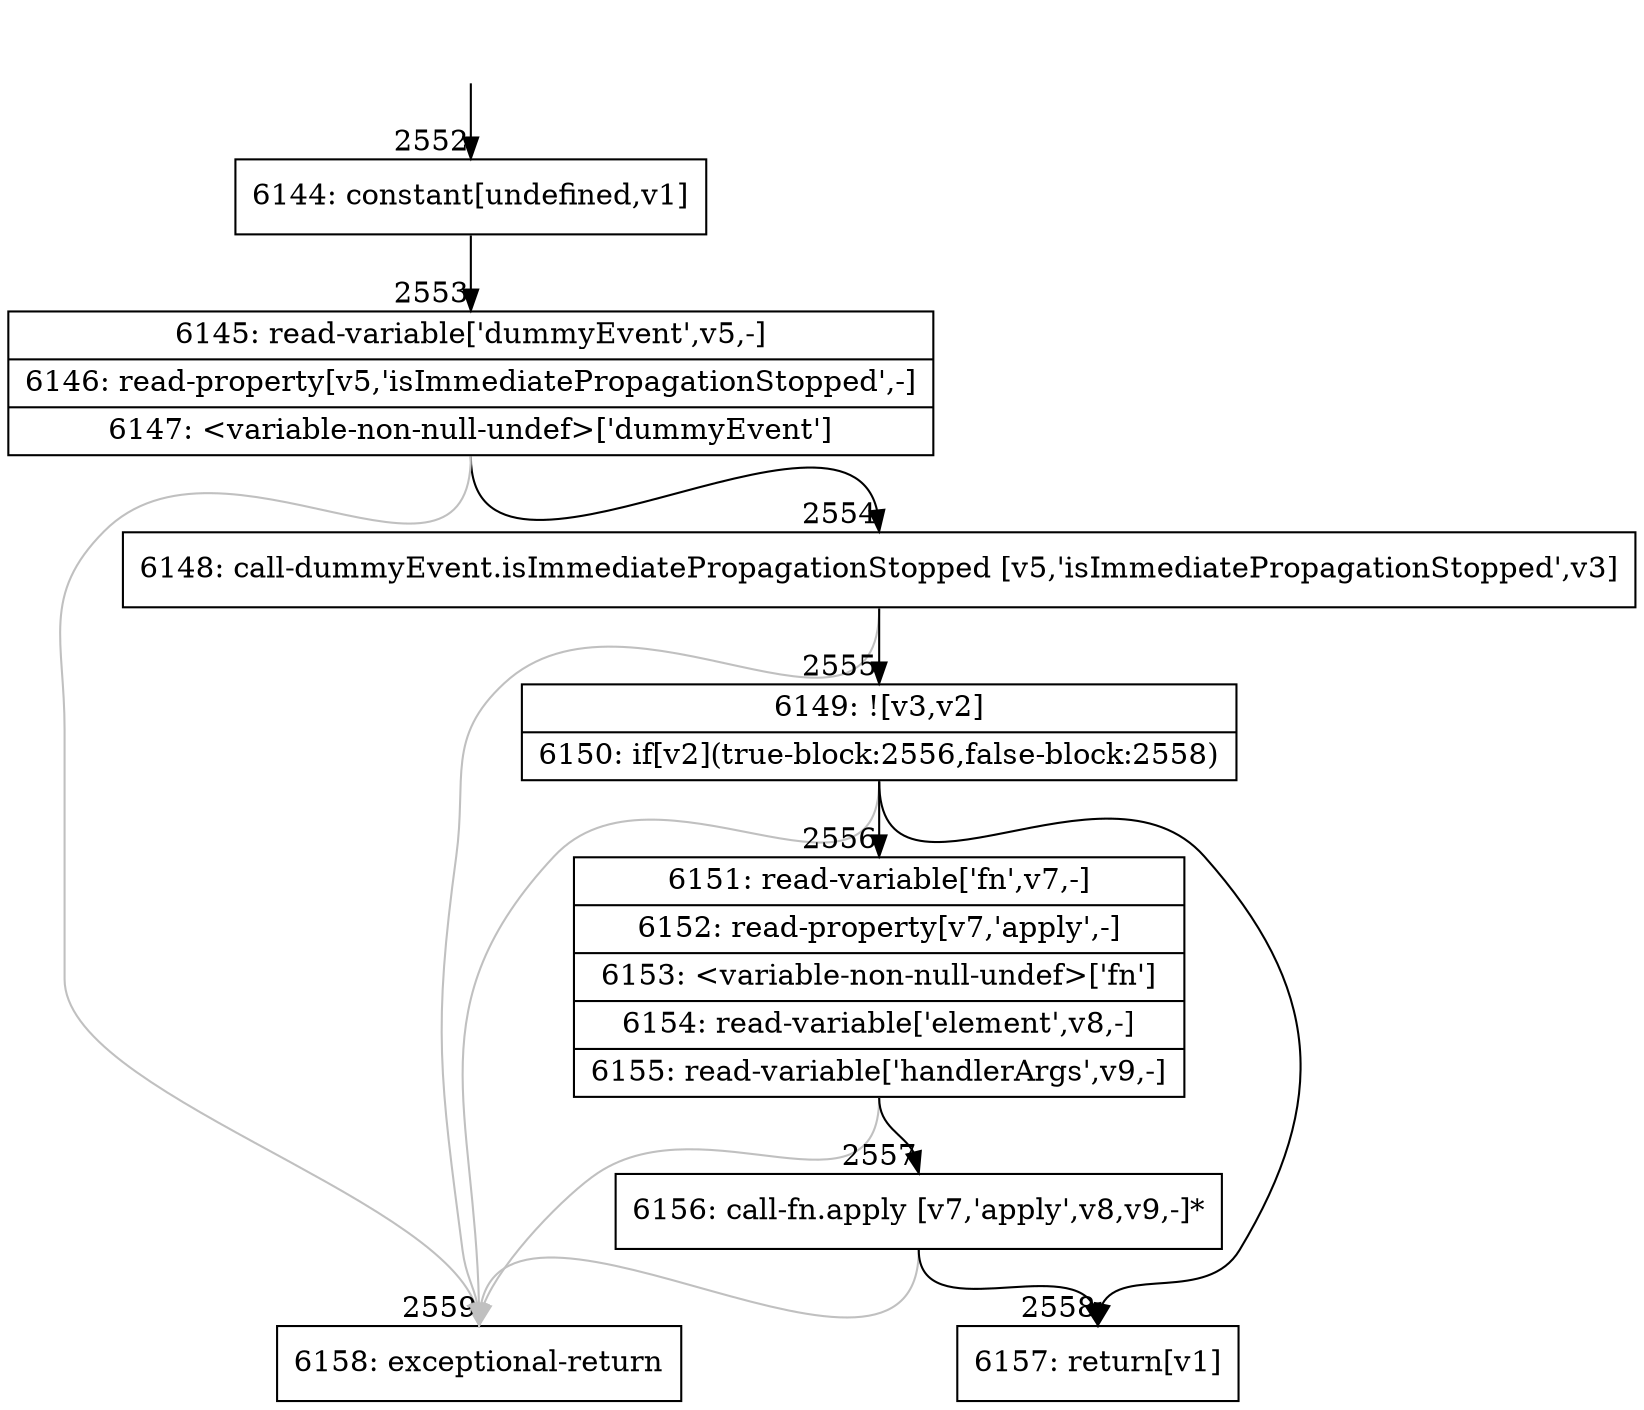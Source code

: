 digraph {
rankdir="TD"
BB_entry204[shape=none,label=""];
BB_entry204 -> BB2552 [tailport=s, headport=n, headlabel="    2552"]
BB2552 [shape=record label="{6144: constant[undefined,v1]}" ] 
BB2552 -> BB2553 [tailport=s, headport=n, headlabel="      2553"]
BB2553 [shape=record label="{6145: read-variable['dummyEvent',v5,-]|6146: read-property[v5,'isImmediatePropagationStopped',-]|6147: \<variable-non-null-undef\>['dummyEvent']}" ] 
BB2553 -> BB2554 [tailport=s, headport=n, headlabel="      2554"]
BB2553 -> BB2559 [tailport=s, headport=n, color=gray, headlabel="      2559"]
BB2554 [shape=record label="{6148: call-dummyEvent.isImmediatePropagationStopped [v5,'isImmediatePropagationStopped',v3]}" ] 
BB2554 -> BB2555 [tailport=s, headport=n, headlabel="      2555"]
BB2554 -> BB2559 [tailport=s, headport=n, color=gray]
BB2555 [shape=record label="{6149: ![v3,v2]|6150: if[v2](true-block:2556,false-block:2558)}" ] 
BB2555 -> BB2556 [tailport=s, headport=n, headlabel="      2556"]
BB2555 -> BB2558 [tailport=s, headport=n, headlabel="      2558"]
BB2555 -> BB2559 [tailport=s, headport=n, color=gray]
BB2556 [shape=record label="{6151: read-variable['fn',v7,-]|6152: read-property[v7,'apply',-]|6153: \<variable-non-null-undef\>['fn']|6154: read-variable['element',v8,-]|6155: read-variable['handlerArgs',v9,-]}" ] 
BB2556 -> BB2557 [tailport=s, headport=n, headlabel="      2557"]
BB2556 -> BB2559 [tailport=s, headport=n, color=gray]
BB2557 [shape=record label="{6156: call-fn.apply [v7,'apply',v8,v9,-]*}" ] 
BB2557 -> BB2558 [tailport=s, headport=n]
BB2557 -> BB2559 [tailport=s, headport=n, color=gray]
BB2558 [shape=record label="{6157: return[v1]}" ] 
BB2559 [shape=record label="{6158: exceptional-return}" ] 
//#$~ 3498
}
